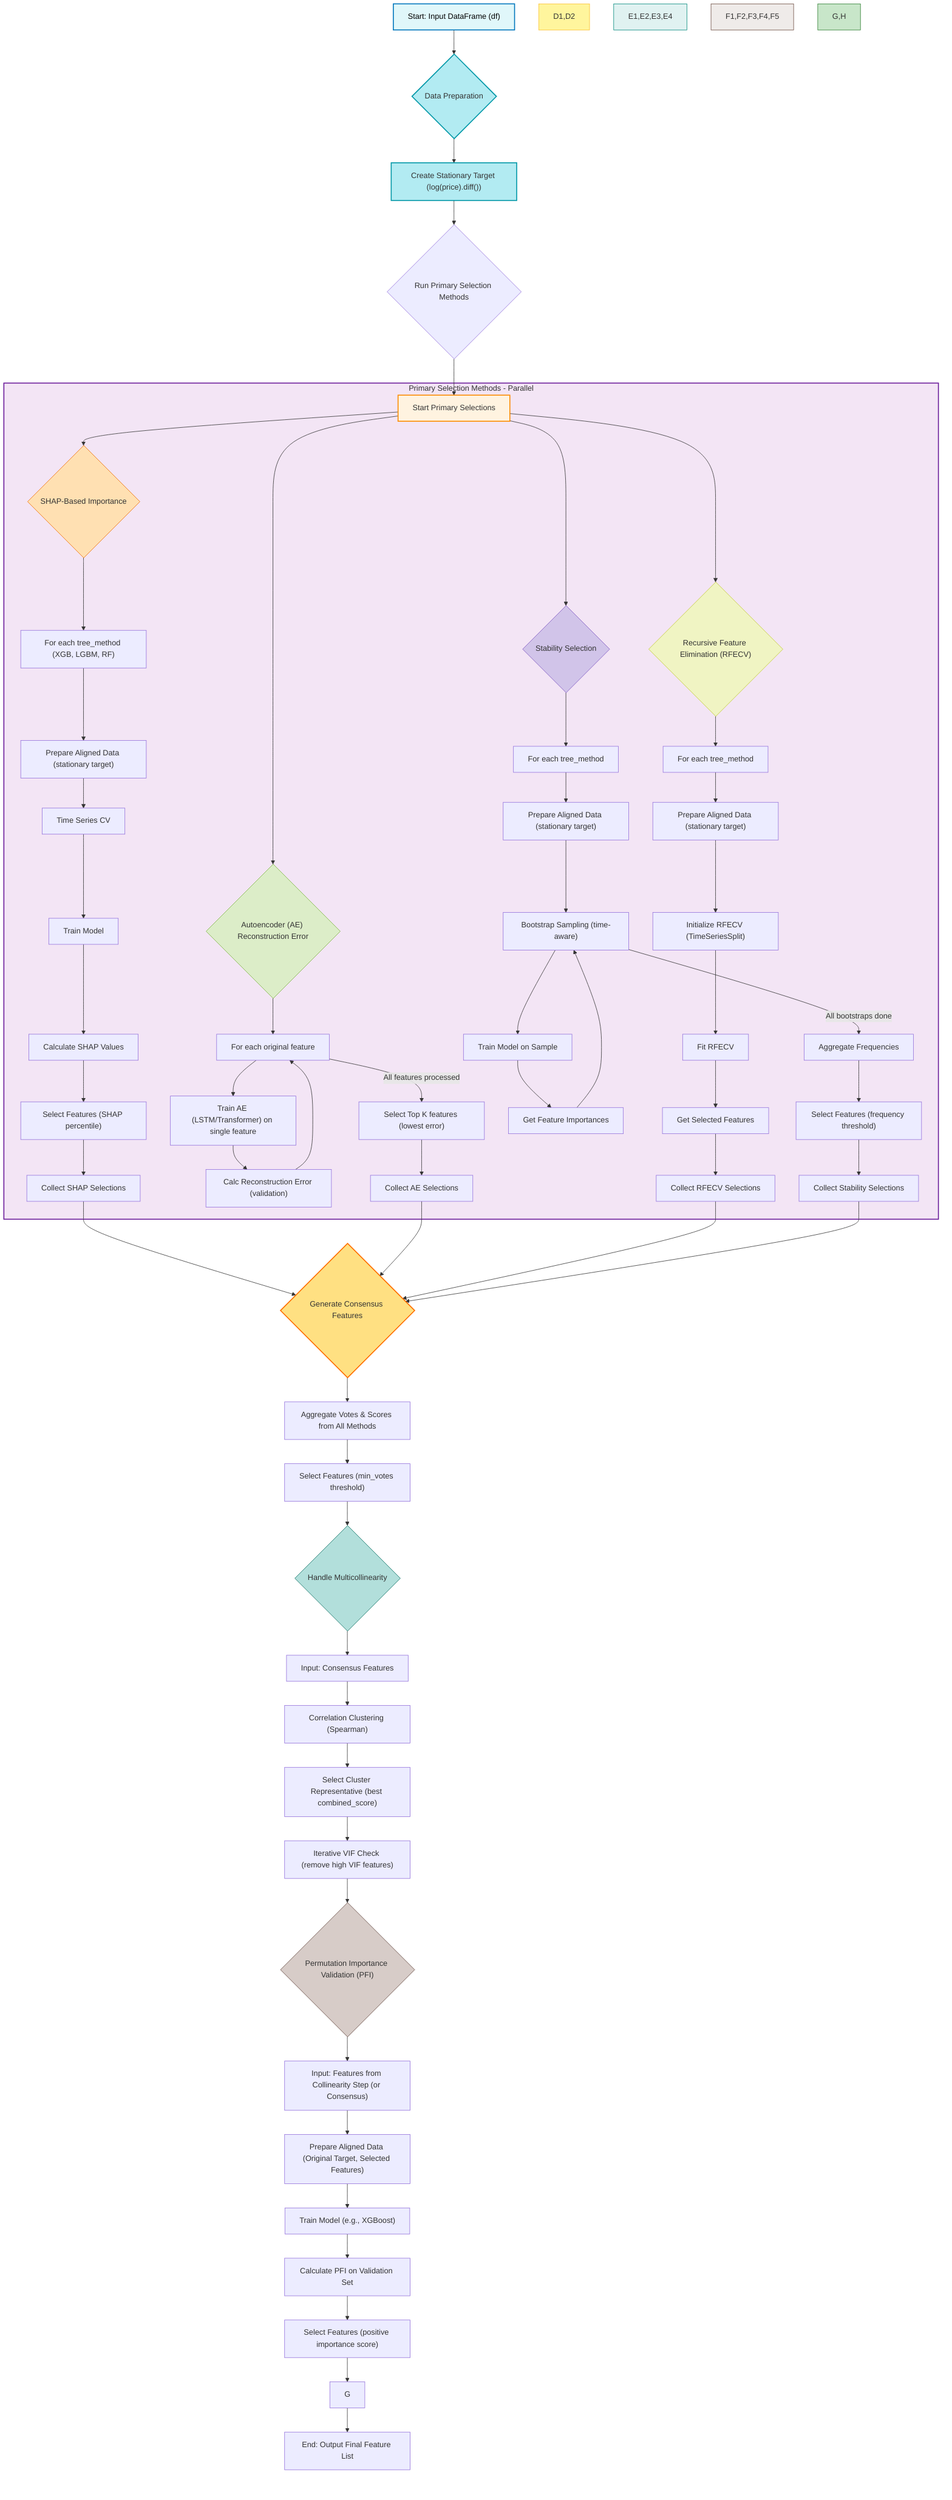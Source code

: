 graph TD
    A["Start: Input DataFrame (df)"] --> B{Data Preparation};
    B --> B1["Create Stationary Target (log(price).diff())"];

    B1 --> C{Run Primary Selection Methods};

    subgraph C_Methods [Primary Selection Methods - Parallel]
        direction LR
        C1_Start --> C1_SHAP{SHAP-Based Importance};
        C1_SHAP --> C1_SHAP_Loop["For each tree_method (XGB, LGBM, RF)"];
        C1_SHAP_Loop --> C1_SHAP_Align["Prepare Aligned Data (stationary target)"];
        C1_SHAP_Align --> C1_SHAP_CV["Time Series CV"];
        C1_SHAP_CV --> C1_SHAP_Train["Train Model"];
        C1_SHAP_Train --> C1_SHAP_Calc["Calculate SHAP Values"];
        C1_SHAP_Calc --> C1_SHAP_Select["Select Features (SHAP percentile)"];
        C1_SHAP_Select --> C_Collect_SHAP["Collect SHAP Selections"];

        C1_Start --> C2_AE{"Autoencoder (AE) Reconstruction Error"};
        C2_AE --> C2_AE_Loop["For each original feature"];
        C2_AE_Loop --> C2_AE_Train["Train AE (LSTM/Transformer) on single feature"];
        C2_AE_Train --> C2_AE_Error["Calc Reconstruction Error (validation)"];
        C2_AE_Error --> C2_AE_Loop;
        C2_AE_Loop -- All features processed --> C2_AE_Select["Select Top K features (lowest error)"];
        C2_AE_Select --> C_Collect_AE["Collect AE Selections"];

        C1_Start --> C3_RFECV{"Recursive Feature Elimination (RFECV)"};
        C3_RFECV --> C3_RFECV_Loop["For each tree_method"];
        C3_RFECV_Loop --> C3_RFECV_Align["Prepare Aligned Data (stationary target)"];
        C3_RFECV_Align --> C3_RFECV_Init["Initialize RFECV (TimeSeriesSplit)"];
        C3_RFECV_Init --> C3_RFECV_Fit["Fit RFECV"];
        C3_RFECV_Fit --> C3_RFECV_Select["Get Selected Features"];
        C3_RFECV_Select --> C_Collect_RFECV["Collect RFECV Selections"];

        C1_Start --> C4_Stability{"Stability Selection"};
        C4_Stability --> C4_Stability_Loop["For each tree_method"];
        C4_Stability_Loop --> C4_Stability_Align["Prepare Aligned Data (stationary target)"];
        C4_Stability_Align --> C4_Stability_Bootstrap["Bootstrap Sampling (time-aware)"];
        C4_Stability_Bootstrap --> C4_Stability_Train["Train Model on Sample"];
        C4_Stability_Train --> C4_Stability_Importances["Get Feature Importances"];
        C4_Stability_Importances --> C4_Stability_Bootstrap;
        C4_Stability_Bootstrap -- All bootstraps done --> C4_Stability_Aggregate["Aggregate Frequencies"];
        C4_Stability_Aggregate --> C4_Stability_Select["Select Features (frequency threshold)"];
        C4_Stability_Select --> C_Collect_Stability["Collect Stability Selections"];
    end

    C --> C1_Start["Start Primary Selections"];
    C_Collect_SHAP --> D{"Generate Consensus Features"};
    C_Collect_AE --> D;
    C_Collect_RFECV --> D;
    C_Collect_Stability --> D;

    D --> D1["Aggregate Votes & Scores from All Methods"];
    D1 --> D2["Select Features (min_votes threshold)"];
    D2 --> E{"Handle Multicollinearity"};
    E --> E1["Input: Consensus Features"];
    E1 --> E2["Correlation Clustering (Spearman)"];
    E2 --> E3["Select Cluster Representative (best combined_score)"];
    E3 --> E4["Iterative VIF Check (remove high VIF features)"];
    E4 --> F{"Permutation Importance Validation (PFI)"};

    F --> F1["Input: Features from Collinearity Step (or Consensus)"];
    F1 --> F2["Prepare Aligned Data (Original Target, Selected Features)"];
    F2 --> F3["Train Model (e.g., XGBoost)"];
    F3 --> F4["Calculate PFI on Validation Set"];
    F4 --> F5["Select Features (positive importance score)"];
    F5 --> G;

    G --> H["End: Output Final Feature List"];

    %% Styles for groups and important node types
    style A fill:#e0f7fa,stroke:#0277bd,stroke-width:2px,color:#000
    style B fill:#b2ebf2,stroke:#0097a7,stroke-width:2px
    style B1 fill:#b2ebf2,stroke:#0097a7,stroke-width:2px

    style C_Methods fill:#f3e5f5,stroke:#6a1b9a,stroke-width:2px

    style C1_Start fill:#fff3e0,stroke:#fb8c00,stroke-width:2px
    style C1_SHAP fill:#ffe0b2,stroke:#ef6c00
    style C2_AE fill:#dcedc8,stroke:#7cb342
    style C3_RFECV fill:#f0f4c3,stroke:#c0ca33
    style C4_Stability fill:#d1c4e9,stroke:#7e57c2

    style D fill:#ffe082,stroke:#ff6f00,stroke-width:2px
    style D1,D2 fill:#fff59d,stroke:#fbc02d
    style E fill:#b2dfdb,stroke:#00695c
    style E1,E2,E3,E4 fill:#e0f2f1,stroke:#00897b

    style F fill:#d7ccc8,stroke:#5d4037
    style F1,F2,F3,F4,F5 fill:#efebe9,stroke:#6d4c41

    style G,H fill:#c8e6c9,stroke:#2e7d32